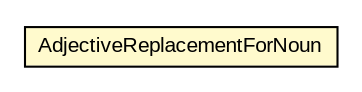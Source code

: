 #!/usr/local/bin/dot
#
# Class diagram 
# Generated by UMLGraph version R5_6-24-gf6e263 (http://www.umlgraph.org/)
#

digraph G {
	edge [fontname="arial",fontsize=10,labelfontname="arial",labelfontsize=10];
	node [fontname="arial",fontsize=10,shape=plaintext];
	nodesep=0.25;
	ranksep=0.5;
	// edu.arizona.biosemantics.semanticmarkup.markupelement.description.ling.learn.AdjectiveReplacementForNoun
	c32334 [label=<<table title="edu.arizona.biosemantics.semanticmarkup.markupelement.description.ling.learn.AdjectiveReplacementForNoun" border="0" cellborder="1" cellspacing="0" cellpadding="2" port="p" bgcolor="lemonChiffon" href="./AdjectiveReplacementForNoun.html">
		<tr><td><table border="0" cellspacing="0" cellpadding="1">
<tr><td align="center" balign="center"> AdjectiveReplacementForNoun </td></tr>
		</table></td></tr>
		</table>>, URL="./AdjectiveReplacementForNoun.html", fontname="arial", fontcolor="black", fontsize=10.0];
}

